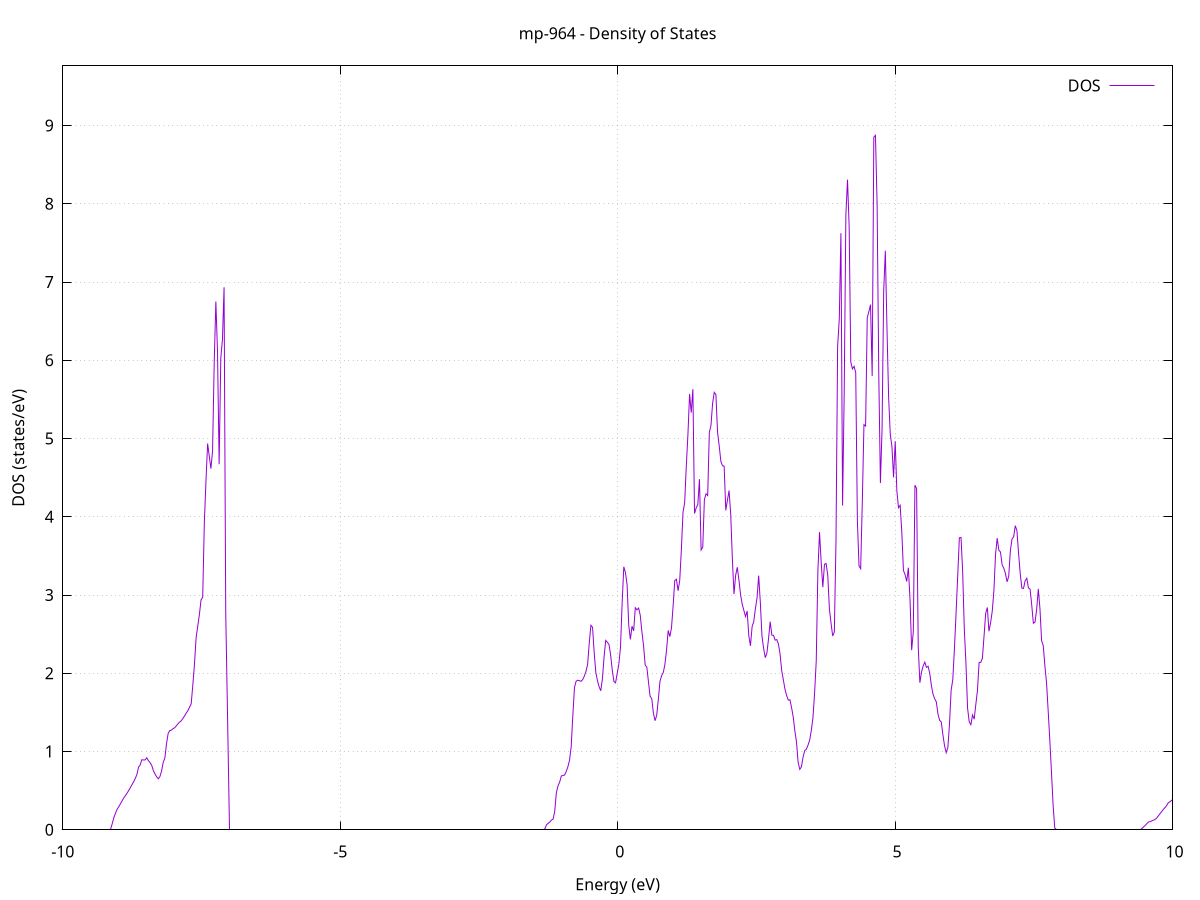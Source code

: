 set title 'mp-964 - Density of States'
set xlabel 'Energy (eV)'
set ylabel 'DOS (states/eV)'
set grid
set xrange [-10:10]
set yrange [0:9.762]
set xzeroaxis lt -1
set terminal png size 800,600
set output 'mp-964_dos_gnuplot.png'
plot '-' using 1:2 with lines title 'DOS'
-41.453100 0.000000
-41.423400 0.000000
-41.393800 0.000000
-41.364200 0.000000
-41.334500 0.000000
-41.304900 0.000000
-41.275200 0.000000
-41.245600 0.000000
-41.215900 0.000000
-41.186300 0.000000
-41.156600 0.000000
-41.127000 0.000000
-41.097300 0.000000
-41.067700 0.000000
-41.038000 0.000000
-41.008400 0.000000
-40.978800 0.000000
-40.949100 0.000000
-40.919500 0.000000
-40.889800 0.000000
-40.860200 0.000000
-40.830500 0.000000
-40.800900 0.000000
-40.771200 0.000000
-40.741600 0.000000
-40.711900 0.000000
-40.682300 0.000000
-40.652600 0.000000
-40.623000 0.000000
-40.593400 0.000000
-40.563700 0.000000
-40.534100 0.000000
-40.504400 0.000000
-40.474800 0.000000
-40.445100 0.000000
-40.415500 0.000000
-40.385800 0.000000
-40.356200 0.000000
-40.326500 0.000000
-40.296900 0.000000
-40.267200 0.000000
-40.237600 0.000000
-40.208000 0.000000
-40.178300 0.000000
-40.148700 0.000000
-40.119000 0.000000
-40.089400 0.000000
-40.059700 0.000000
-40.030100 0.000000
-40.000400 0.000000
-39.970800 0.000000
-39.941100 0.000000
-39.911500 0.000000
-39.881800 0.000000
-39.852200 0.000000
-39.822600 0.000000
-39.792900 0.000000
-39.763300 0.000000
-39.733600 0.000000
-39.704000 0.000000
-39.674300 0.000000
-39.644700 0.000000
-39.615000 0.000000
-39.585400 0.000000
-39.555700 0.000000
-39.526100 0.000000
-39.496400 0.000000
-39.466800 0.000000
-39.437200 0.000000
-39.407500 0.000000
-39.377900 0.000000
-39.348200 0.000000
-39.318600 0.000000
-39.288900 0.000000
-39.259300 0.000000
-39.229600 0.000000
-39.200000 0.000000
-39.170300 0.000000
-39.140700 0.000000
-39.111000 0.000000
-39.081400 0.000000
-39.051800 0.000000
-39.022100 0.000000
-38.992500 0.000000
-38.962800 0.000000
-38.933200 0.000000
-38.903500 0.000000
-38.873900 0.000000
-38.844200 0.000000
-38.814600 0.000000
-38.784900 0.000000
-38.755300 53.193200
-38.725600 245.544400
-38.696000 0.000000
-38.666400 0.000000
-38.636700 0.000000
-38.607100 0.000000
-38.577400 0.000000
-38.547800 0.000000
-38.518100 0.000000
-38.488500 0.000000
-38.458800 0.000000
-38.429200 0.000000
-38.399500 0.000000
-38.369900 0.000000
-38.340200 0.000000
-38.310600 0.000000
-38.281000 0.000000
-38.251300 0.000000
-38.221700 0.000000
-38.192000 0.000000
-38.162400 0.000000
-38.132700 0.000000
-38.103100 0.000000
-38.073400 0.000000
-38.043800 0.000000
-38.014100 0.000000
-37.984500 0.000000
-37.954800 0.000000
-37.925200 0.000000
-37.895600 0.000000
-37.865900 0.000000
-37.836300 0.000000
-37.806600 0.000000
-37.777000 0.000000
-37.747300 0.000000
-37.717700 0.000000
-37.688000 0.000000
-37.658400 0.000000
-37.628700 0.000000
-37.599100 0.000000
-37.569400 0.000000
-37.539800 0.000000
-37.510200 0.000000
-37.480500 0.000000
-37.450900 0.000000
-37.421200 0.000000
-37.391600 0.000000
-37.361900 0.000000
-37.332300 0.000000
-37.302600 0.000000
-37.273000 0.000000
-37.243300 0.000000
-37.213700 0.000000
-37.184000 0.000000
-37.154400 0.000000
-37.124800 0.000000
-37.095100 0.000000
-37.065500 0.000000
-37.035800 0.000000
-37.006200 0.000000
-36.976500 0.000000
-36.946900 0.000000
-36.917200 0.000000
-36.887600 0.000000
-36.857900 0.000000
-36.828300 0.000000
-36.798600 0.000000
-36.769000 0.000000
-36.739400 0.000000
-36.709700 0.000000
-36.680100 0.000000
-36.650400 0.000000
-36.620800 0.000000
-36.591100 0.000000
-36.561500 0.000000
-36.531800 0.000000
-36.502200 0.000000
-36.472500 0.000000
-36.442900 0.000000
-36.413200 0.000000
-36.383600 0.000000
-36.354000 0.000000
-36.324300 0.000000
-36.294700 0.000000
-36.265000 0.000000
-36.235400 0.000000
-36.205700 0.000000
-36.176100 0.000000
-36.146400 0.000000
-36.116800 0.000000
-36.087100 0.000000
-36.057500 0.000000
-36.027800 0.000000
-35.998200 0.000000
-35.968600 0.000000
-35.938900 0.000000
-35.909300 0.000000
-35.879600 0.000000
-35.850000 0.000000
-35.820300 0.000000
-35.790700 0.000000
-35.761000 0.000000
-35.731400 0.000000
-35.701700 0.000000
-35.672100 0.000000
-35.642400 0.000000
-35.612800 0.000000
-35.583200 0.000000
-35.553500 0.000000
-35.523900 0.000000
-35.494200 0.000000
-35.464600 0.000000
-35.434900 0.000000
-35.405300 0.000000
-35.375600 0.000000
-35.346000 0.000000
-35.316300 0.000000
-35.286700 0.000000
-35.257000 0.000000
-35.227400 0.000000
-35.197800 0.000000
-35.168100 0.000000
-35.138500 0.000000
-35.108800 0.000000
-35.079200 0.000000
-35.049500 0.000000
-35.019900 0.000000
-34.990200 0.000000
-34.960600 0.000000
-34.930900 0.000000
-34.901300 0.000000
-34.871600 0.000000
-34.842000 0.000000
-34.812400 0.000000
-34.782700 0.000000
-34.753100 0.000000
-34.723400 0.000000
-34.693800 0.000000
-34.664100 0.000000
-34.634500 0.000000
-34.604800 0.000000
-34.575200 0.000000
-34.545500 0.000000
-34.515900 0.000000
-34.486200 0.000000
-34.456600 0.000000
-34.427000 0.000000
-34.397300 0.000000
-34.367700 0.000000
-34.338000 0.000000
-34.308400 0.000000
-34.278700 0.000000
-34.249100 0.000000
-34.219400 0.000000
-34.189800 0.000000
-34.160100 0.000000
-34.130500 0.000000
-34.100800 0.000000
-34.071200 0.000000
-34.041500 0.000000
-34.011900 0.000000
-33.982300 0.000000
-33.952600 0.000000
-33.923000 0.000000
-33.893300 0.000000
-33.863700 0.000000
-33.834000 0.000000
-33.804400 0.000000
-33.774700 0.000000
-33.745100 0.000000
-33.715400 0.000000
-33.685800 0.000000
-33.656100 0.000000
-33.626500 0.000000
-33.596900 0.000000
-33.567200 0.000000
-33.537600 0.000000
-33.507900 0.000000
-33.478300 0.000000
-33.448600 0.000000
-33.419000 0.000000
-33.389300 0.000000
-33.359700 0.000000
-33.330000 0.000000
-33.300400 0.000000
-33.270700 0.000000
-33.241100 0.000000
-33.211500 0.000000
-33.181800 0.000000
-33.152200 0.000000
-33.122500 0.000000
-33.092900 0.000000
-33.063200 0.000000
-33.033600 0.000000
-33.003900 0.000000
-32.974300 0.000000
-32.944600 0.000000
-32.915000 0.000000
-32.885300 0.000000
-32.855700 0.000000
-32.826100 0.000000
-32.796400 0.000000
-32.766800 0.000000
-32.737100 0.000000
-32.707500 0.000000
-32.677800 0.000000
-32.648200 0.000000
-32.618500 0.000000
-32.588900 0.000000
-32.559200 0.000000
-32.529600 0.000000
-32.499900 0.000000
-32.470300 0.000000
-32.440700 0.000000
-32.411000 0.000000
-32.381400 0.000000
-32.351700 0.000000
-32.322100 0.000000
-32.292400 0.000000
-32.262800 0.000000
-32.233100 0.000000
-32.203500 0.000000
-32.173800 0.000000
-32.144200 0.000000
-32.114500 0.000000
-32.084900 0.000000
-32.055300 0.000000
-32.025600 0.000000
-31.996000 0.000000
-31.966300 0.000000
-31.936700 0.000000
-31.907000 0.000000
-31.877400 0.000000
-31.847700 0.000000
-31.818100 0.000000
-31.788400 0.000000
-31.758800 0.000000
-31.729100 0.000000
-31.699500 0.000000
-31.669900 0.000000
-31.640200 0.000000
-31.610600 0.000000
-31.580900 0.000000
-31.551300 0.000000
-31.521600 0.000000
-31.492000 0.000000
-31.462300 0.000000
-31.432700 0.000000
-31.403000 0.000000
-31.373400 0.000000
-31.343700 0.000000
-31.314100 0.000000
-31.284500 0.000000
-31.254800 0.000000
-31.225200 0.000000
-31.195500 0.000000
-31.165900 0.000000
-31.136200 0.000000
-31.106600 0.000000
-31.076900 0.000000
-31.047300 0.000000
-31.017600 0.000000
-30.988000 0.000000
-30.958300 0.000000
-30.928700 0.000000
-30.899100 0.000000
-30.869400 0.000000
-30.839800 0.000000
-30.810100 0.000000
-30.780500 0.000000
-30.750800 0.000000
-30.721200 0.000000
-30.691500 0.000000
-30.661900 0.000000
-30.632200 0.000000
-30.602600 0.000000
-30.572900 0.000000
-30.543300 0.000000
-30.513700 0.000000
-30.484000 0.000000
-30.454400 0.000000
-30.424700 0.000000
-30.395100 0.000000
-30.365400 0.000000
-30.335800 0.000000
-30.306100 0.000000
-30.276500 0.000000
-30.246800 0.000000
-30.217200 0.000000
-30.187500 0.000000
-30.157900 0.000000
-30.128300 0.000000
-30.098600 0.000000
-30.069000 0.000000
-30.039300 0.000000
-30.009700 0.000000
-29.980000 0.000000
-29.950400 0.000000
-29.920700 0.000000
-29.891100 0.000000
-29.861400 0.000000
-29.831800 0.000000
-29.802100 0.000000
-29.772500 0.000000
-29.742900 0.000000
-29.713200 0.000000
-29.683600 0.000000
-29.653900 0.000000
-29.624300 0.000000
-29.594600 0.000000
-29.565000 0.000000
-29.535300 0.000000
-29.505700 0.000000
-29.476000 0.000000
-29.446400 0.000000
-29.416700 0.000000
-29.387100 0.000000
-29.357500 0.000000
-29.327800 0.000000
-29.298200 0.000000
-29.268500 0.000000
-29.238900 0.000000
-29.209200 0.000000
-29.179600 0.000000
-29.149900 0.000000
-29.120300 0.000000
-29.090600 0.000000
-29.061000 0.000000
-29.031300 0.000000
-29.001700 0.000000
-28.972100 0.000000
-28.942400 0.000000
-28.912800 0.000000
-28.883100 0.000000
-28.853500 0.000000
-28.823800 0.000000
-28.794200 0.000000
-28.764500 0.000000
-28.734900 0.000000
-28.705200 0.000000
-28.675600 0.000000
-28.645900 0.000000
-28.616300 0.000000
-28.586700 0.000000
-28.557000 0.000000
-28.527400 0.000000
-28.497700 0.000000
-28.468100 0.000000
-28.438400 0.000000
-28.408800 0.000000
-28.379100 0.000000
-28.349500 0.000000
-28.319800 0.000000
-28.290200 0.000000
-28.260500 0.000000
-28.230900 0.000000
-28.201300 0.000000
-28.171600 0.000000
-28.142000 0.000000
-28.112300 0.000000
-28.082700 0.000000
-28.053000 0.000000
-28.023400 0.000000
-27.993700 0.000000
-27.964100 0.000000
-27.934400 0.000000
-27.904800 0.000000
-27.875100 0.000000
-27.845500 0.000000
-27.815900 0.000000
-27.786200 0.000000
-27.756600 0.000000
-27.726900 0.000000
-27.697300 0.000000
-27.667600 0.000000
-27.638000 0.000000
-27.608300 0.000000
-27.578700 0.000000
-27.549000 0.000000
-27.519400 0.000000
-27.489700 0.000000
-27.460100 0.000000
-27.430500 0.000000
-27.400800 0.000000
-27.371200 0.000000
-27.341500 0.000000
-27.311900 0.000000
-27.282200 0.000000
-27.252600 0.000000
-27.222900 0.000000
-27.193300 0.000000
-27.163600 0.000000
-27.134000 0.000000
-27.104300 0.000000
-27.074700 0.000000
-27.045100 0.000000
-27.015400 0.000000
-26.985800 0.000000
-26.956100 0.000000
-26.926500 0.000000
-26.896800 0.000000
-26.867200 0.000000
-26.837500 0.000000
-26.807900 0.000000
-26.778200 0.000000
-26.748600 0.000000
-26.718900 0.000000
-26.689300 0.000000
-26.659700 0.000000
-26.630000 0.000000
-26.600400 0.000000
-26.570700 0.000000
-26.541100 0.000000
-26.511400 0.000000
-26.481800 0.000000
-26.452100 0.000000
-26.422500 0.000000
-26.392800 0.000000
-26.363200 0.000000
-26.333500 0.000000
-26.303900 0.000000
-26.274300 0.000000
-26.244600 0.000000
-26.215000 0.000000
-26.185300 0.000000
-26.155700 0.000000
-26.126000 0.000000
-26.096400 0.000000
-26.066700 0.000000
-26.037100 0.000000
-26.007400 0.000000
-25.977800 0.000000
-25.948100 0.000000
-25.918500 0.000000
-25.888900 0.000000
-25.859200 0.000000
-25.829600 0.000000
-25.799900 0.000000
-25.770300 0.000000
-25.740600 0.000000
-25.711000 0.000000
-25.681300 0.000000
-25.651700 0.000000
-25.622000 0.000000
-25.592400 0.000000
-25.562700 0.000000
-25.533100 0.000000
-25.503500 0.000000
-25.473800 0.000000
-25.444200 0.000000
-25.414500 0.000000
-25.384900 0.000000
-25.355200 0.000000
-25.325600 0.000000
-25.295900 0.000000
-25.266300 0.000000
-25.236600 0.000000
-25.207000 0.000000
-25.177300 0.000000
-25.147700 0.000000
-25.118100 0.000000
-25.088400 0.000000
-25.058800 0.000000
-25.029100 0.000000
-24.999500 0.000000
-24.969800 0.000000
-24.940200 0.000000
-24.910500 0.000000
-24.880900 0.000000
-24.851200 0.000000
-24.821600 0.000000
-24.791900 0.000000
-24.762300 0.000000
-24.732700 0.000000
-24.703000 0.000000
-24.673400 0.000000
-24.643700 0.000000
-24.614100 0.000000
-24.584400 0.000000
-24.554800 0.000000
-24.525100 0.000000
-24.495500 0.000000
-24.465800 0.000000
-24.436200 0.000000
-24.406500 0.000000
-24.376900 0.000000
-24.347300 0.000000
-24.317600 0.000000
-24.288000 0.000000
-24.258300 0.000000
-24.228700 0.000000
-24.199000 0.000000
-24.169400 0.000000
-24.139700 0.000000
-24.110100 0.000000
-24.080400 0.000000
-24.050800 0.000000
-24.021100 0.000000
-23.991500 0.000000
-23.961900 0.000000
-23.932200 0.000000
-23.902600 0.000000
-23.872900 0.000000
-23.843300 0.000000
-23.813600 0.000000
-23.784000 0.000000
-23.754300 0.000000
-23.724700 0.000000
-23.695000 0.000000
-23.665400 0.000000
-23.635700 0.000000
-23.606100 0.000000
-23.576500 0.000000
-23.546800 0.000000
-23.517200 0.000000
-23.487500 0.000000
-23.457900 0.000000
-23.428200 0.000000
-23.398600 0.000000
-23.368900 0.000000
-23.339300 0.000000
-23.309600 0.000000
-23.280000 0.000000
-23.250300 0.000000
-23.220700 0.000000
-23.191100 0.000000
-23.161400 0.000000
-23.131800 0.000000
-23.102100 0.000000
-23.072500 0.000000
-23.042800 0.000000
-23.013200 0.000000
-22.983500 0.000000
-22.953900 0.000000
-22.924200 0.000000
-22.894600 0.000000
-22.864900 0.000000
-22.835300 0.000000
-22.805700 0.000000
-22.776000 0.000000
-22.746400 0.000000
-22.716700 0.000000
-22.687100 0.000000
-22.657400 0.000000
-22.627800 0.000000
-22.598100 0.000000
-22.568500 0.000000
-22.538800 0.000000
-22.509200 0.000000
-22.479500 0.000000
-22.449900 0.000000
-22.420300 0.000000
-22.390600 0.000000
-22.361000 0.000000
-22.331300 0.000000
-22.301700 0.000000
-22.272000 0.000000
-22.242400 0.000000
-22.212700 0.000000
-22.183100 0.000000
-22.153400 0.000000
-22.123800 0.000000
-22.094100 0.000000
-22.064500 0.000000
-22.034900 0.000000
-22.005200 0.000000
-21.975600 0.000000
-21.945900 0.000000
-21.916300 0.000000
-21.886600 0.000000
-21.857000 0.000000
-21.827300 0.000000
-21.797700 0.000000
-21.768000 0.000000
-21.738400 0.000000
-21.708700 0.000000
-21.679100 0.000000
-21.649500 0.000000
-21.619800 0.000000
-21.590200 0.000000
-21.560500 0.000000
-21.530900 0.000000
-21.501200 0.000000
-21.471600 0.000000
-21.441900 0.000000
-21.412300 0.000000
-21.382600 0.000000
-21.353000 0.000000
-21.323300 0.000000
-21.293700 0.000000
-21.264100 0.000000
-21.234400 0.000000
-21.204800 0.000000
-21.175100 0.000000
-21.145500 0.000000
-21.115800 0.000000
-21.086200 0.000000
-21.056500 0.000000
-21.026900 0.000000
-20.997200 0.000000
-20.967600 0.000000
-20.937900 0.000000
-20.908300 0.000000
-20.878700 0.000000
-20.849000 0.000000
-20.819400 0.000000
-20.789700 0.000000
-20.760100 0.000000
-20.730400 0.000000
-20.700800 0.000000
-20.671100 0.000000
-20.641500 0.000000
-20.611800 0.000000
-20.582200 0.000000
-20.552500 0.000000
-20.522900 0.000000
-20.493200 0.000000
-20.463600 0.000000
-20.434000 0.000000
-20.404300 0.000000
-20.374700 0.000000
-20.345000 0.000000
-20.315400 0.000000
-20.285700 0.000000
-20.256100 0.000000
-20.226400 0.000000
-20.196800 0.000000
-20.167100 0.000000
-20.137500 0.000000
-20.107800 0.000000
-20.078200 0.000000
-20.048600 0.000000
-20.018900 0.000000
-19.989300 0.000000
-19.959600 0.000000
-19.930000 0.000000
-19.900300 0.000000
-19.870700 0.000000
-19.841000 0.000000
-19.811400 0.000000
-19.781700 0.000000
-19.752100 0.000000
-19.722400 0.000000
-19.692800 0.000000
-19.663200 0.000000
-19.633500 0.000000
-19.603900 0.000000
-19.574200 0.000000
-19.544600 0.000000
-19.514900 0.000000
-19.485300 0.000000
-19.455600 0.000000
-19.426000 0.000000
-19.396300 0.000000
-19.366700 0.000000
-19.337000 0.000000
-19.307400 0.000000
-19.277800 0.000000
-19.248100 0.000000
-19.218500 0.000000
-19.188800 0.000000
-19.159200 0.000000
-19.129500 0.000000
-19.099900 0.000000
-19.070200 0.000000
-19.040600 0.000000
-19.010900 0.000000
-18.981300 0.000000
-18.951600 0.000000
-18.922000 0.000000
-18.892400 0.000000
-18.862700 0.000000
-18.833100 0.000000
-18.803400 0.000000
-18.773800 0.000000
-18.744100 0.000000
-18.714500 0.000000
-18.684800 0.000000
-18.655200 0.000000
-18.625500 0.000000
-18.595900 0.000000
-18.566200 0.000000
-18.536600 0.000000
-18.507000 0.000000
-18.477300 0.000000
-18.447700 0.000000
-18.418000 0.000000
-18.388400 0.000000
-18.358700 0.000000
-18.329100 0.000000
-18.299400 0.000000
-18.269800 0.000000
-18.240100 0.000000
-18.210500 0.000000
-18.180800 0.000000
-18.151200 0.000000
-18.121600 0.000000
-18.091900 0.000000
-18.062300 0.000000
-18.032600 0.000000
-18.003000 0.000000
-17.973300 0.000000
-17.943700 0.000000
-17.914000 0.000000
-17.884400 0.000000
-17.854700 0.000000
-17.825100 0.000000
-17.795400 0.000000
-17.765800 0.000000
-17.736200 0.000000
-17.706500 0.000000
-17.676900 0.000000
-17.647200 0.000000
-17.617600 0.000000
-17.587900 0.000000
-17.558300 0.000000
-17.528600 0.000000
-17.499000 0.000000
-17.469300 0.000000
-17.439700 0.000000
-17.410000 0.000000
-17.380400 0.000000
-17.350800 0.000000
-17.321100 0.000000
-17.291500 0.000000
-17.261800 0.000000
-17.232200 0.000000
-17.202500 0.000000
-17.172900 0.000000
-17.143200 0.000000
-17.113600 0.000000
-17.083900 0.000000
-17.054300 0.000000
-17.024600 0.000000
-16.995000 0.000000
-16.965400 0.000000
-16.935700 0.000000
-16.906100 0.000000
-16.876400 0.000000
-16.846800 0.000000
-16.817100 0.000000
-16.787500 0.000000
-16.757800 0.000000
-16.728200 0.000000
-16.698500 0.000000
-16.668900 0.000000
-16.639200 0.000000
-16.609600 0.000000
-16.580000 0.000000
-16.550300 0.000000
-16.520700 0.000000
-16.491000 0.000000
-16.461400 0.000000
-16.431700 0.000000
-16.402100 0.000000
-16.372400 0.000000
-16.342800 0.000000
-16.313100 0.000000
-16.283500 0.000000
-16.253800 0.000000
-16.224200 0.000000
-16.194600 0.000000
-16.164900 0.000000
-16.135300 0.000000
-16.105600 0.000000
-16.076000 0.000000
-16.046300 0.000000
-16.016700 0.000000
-15.987000 0.000000
-15.957400 0.000000
-15.927700 0.000000
-15.898100 0.000000
-15.868400 0.000000
-15.838800 0.000000
-15.809200 0.000000
-15.779500 0.000000
-15.749900 0.000000
-15.720200 0.000000
-15.690600 0.000000
-15.660900 0.000000
-15.631300 0.000000
-15.601600 0.000000
-15.572000 0.000000
-15.542300 0.000000
-15.512700 0.000000
-15.483000 0.000000
-15.453400 0.000000
-15.423800 0.000000
-15.394100 0.000000
-15.364500 0.000000
-15.334800 0.000000
-15.305200 0.000000
-15.275500 0.000000
-15.245900 0.000000
-15.216200 0.000000
-15.186600 0.000000
-15.156900 0.000000
-15.127300 0.000000
-15.097600 0.000000
-15.068000 0.000000
-15.038400 0.000000
-15.008700 0.000000
-14.979100 0.000000
-14.949400 0.000000
-14.919800 0.000000
-14.890100 0.000000
-14.860500 0.000000
-14.830800 0.000000
-14.801200 0.000000
-14.771500 0.000000
-14.741900 0.000000
-14.712200 0.000000
-14.682600 0.000000
-14.653000 0.000000
-14.623300 0.000000
-14.593700 0.000000
-14.564000 0.000000
-14.534400 0.000000
-14.504700 0.000000
-14.475100 0.000000
-14.445400 0.000000
-14.415800 0.000000
-14.386100 0.000000
-14.356500 0.000000
-14.326800 0.000000
-14.297200 0.000000
-14.267600 0.000000
-14.237900 0.000000
-14.208300 0.000000
-14.178600 0.000000
-14.149000 0.000000
-14.119300 0.000000
-14.089700 0.000000
-14.060000 0.000000
-14.030400 0.000000
-14.000700 0.000000
-13.971100 0.000000
-13.941400 0.000000
-13.911800 0.000000
-13.882200 0.000000
-13.852500 0.000000
-13.822900 0.000000
-13.793200 0.000000
-13.763600 0.000000
-13.733900 0.000000
-13.704300 0.000000
-13.674600 0.000000
-13.645000 0.000000
-13.615300 0.000000
-13.585700 0.000000
-13.556000 0.000000
-13.526400 0.000000
-13.496800 0.000000
-13.467100 0.000000
-13.437500 0.000000
-13.407800 0.000000
-13.378200 0.000000
-13.348500 0.000000
-13.318900 0.000000
-13.289200 0.000000
-13.259600 0.000000
-13.229900 0.000000
-13.200300 0.000000
-13.170600 0.000000
-13.141000 0.000000
-13.111400 0.000000
-13.081700 0.000000
-13.052100 0.000000
-13.022400 0.000000
-12.992800 0.000000
-12.963100 0.000000
-12.933500 0.000000
-12.903800 0.000000
-12.874200 0.000000
-12.844500 0.000000
-12.814900 0.000000
-12.785200 0.000000
-12.755600 0.000000
-12.726000 0.000000
-12.696300 0.000000
-12.666700 0.000000
-12.637000 0.000000
-12.607400 0.000000
-12.577700 0.000000
-12.548100 0.000000
-12.518400 0.000000
-12.488800 0.000000
-12.459100 0.000000
-12.429500 0.000000
-12.399800 0.000000
-12.370200 0.000000
-12.340600 0.000000
-12.310900 0.000000
-12.281300 0.000000
-12.251600 0.000000
-12.222000 0.000000
-12.192300 0.000000
-12.162700 0.000000
-12.133000 0.000000
-12.103400 0.000000
-12.073700 0.000000
-12.044100 0.000000
-12.014400 0.000000
-11.984800 0.000000
-11.955200 0.000000
-11.925500 0.000000
-11.895900 0.000000
-11.866200 0.000000
-11.836600 0.000000
-11.806900 0.000000
-11.777300 0.000000
-11.747600 0.000000
-11.718000 0.000000
-11.688300 0.000000
-11.658700 0.000000
-11.629000 0.000000
-11.599400 0.000000
-11.569800 0.000000
-11.540100 0.000000
-11.510500 0.000000
-11.480800 0.000000
-11.451200 0.000000
-11.421500 0.000000
-11.391900 0.000000
-11.362200 0.000000
-11.332600 0.000000
-11.302900 0.000000
-11.273300 0.000000
-11.243600 0.000000
-11.214000 0.000000
-11.184400 0.000000
-11.154700 0.000000
-11.125100 0.000000
-11.095400 0.000000
-11.065800 0.000000
-11.036100 0.000000
-11.006500 0.000000
-10.976800 0.000000
-10.947200 0.000000
-10.917500 0.000000
-10.887900 0.000000
-10.858200 0.000000
-10.828600 0.000000
-10.799000 0.000000
-10.769300 0.000000
-10.739700 0.000000
-10.710000 0.000000
-10.680400 0.000000
-10.650700 0.000000
-10.621100 0.000000
-10.591400 0.000000
-10.561800 0.000000
-10.532100 0.000000
-10.502500 0.000000
-10.472800 0.000000
-10.443200 0.000000
-10.413600 0.000000
-10.383900 0.000000
-10.354300 0.000000
-10.324600 0.000000
-10.295000 0.000000
-10.265300 0.000000
-10.235700 0.000000
-10.206000 0.000000
-10.176400 0.000000
-10.146700 0.000000
-10.117100 0.000000
-10.087400 0.000000
-10.057800 0.000000
-10.028200 0.000000
-9.998500 0.000000
-9.968900 0.000000
-9.939200 0.000000
-9.909600 0.000000
-9.879900 0.000000
-9.850300 0.000000
-9.820600 0.000000
-9.791000 0.000000
-9.761300 0.000000
-9.731700 0.000000
-9.702000 0.000000
-9.672400 0.000000
-9.642800 0.000000
-9.613100 0.000000
-9.583500 0.000000
-9.553800 0.000000
-9.524200 0.000000
-9.494500 0.000000
-9.464900 0.000000
-9.435200 0.000000
-9.405600 0.000000
-9.375900 0.000000
-9.346300 0.000000
-9.316600 0.000000
-9.287000 0.000000
-9.257400 0.000000
-9.227700 0.000000
-9.198100 0.000000
-9.168400 0.000000
-9.138800 0.000000
-9.109100 0.077900
-9.079500 0.155900
-9.049800 0.213800
-9.020200 0.263600
-8.990500 0.295000
-8.960900 0.331900
-8.931200 0.369900
-8.901600 0.406300
-8.872000 0.435900
-8.842300 0.467100
-8.812700 0.501000
-8.783000 0.537600
-8.753400 0.576100
-8.723700 0.612900
-8.694100 0.655600
-8.664400 0.706000
-8.634800 0.800400
-8.605100 0.828300
-8.575500 0.895000
-8.545800 0.891900
-8.516200 0.892700
-8.486600 0.919400
-8.456900 0.883400
-8.427300 0.858300
-8.397600 0.824100
-8.368000 0.756300
-8.338300 0.713000
-8.308700 0.678300
-8.279000 0.651400
-8.249400 0.680300
-8.219700 0.750700
-8.190100 0.861100
-8.160400 0.917800
-8.130800 1.099000
-8.101200 1.230500
-8.071500 1.268700
-8.041900 1.273100
-8.012200 1.292600
-7.982600 1.304000
-7.952900 1.329100
-7.923300 1.355500
-7.893600 1.376700
-7.864000 1.394000
-7.834300 1.423700
-7.804700 1.455600
-7.775000 1.491000
-7.745400 1.523300
-7.715800 1.566200
-7.686100 1.608200
-7.656500 1.849300
-7.626800 2.118300
-7.597200 2.452900
-7.567500 2.604100
-7.537900 2.751300
-7.508200 2.938900
-7.478600 2.971700
-7.448900 3.927600
-7.419300 4.459300
-7.389600 4.936200
-7.360000 4.771800
-7.330400 4.615000
-7.300700 4.841700
-7.271100 5.960100
-7.241400 6.750100
-7.211800 6.117800
-7.182100 4.670700
-7.152500 6.026100
-7.122800 6.262600
-7.093200 6.932700
-7.063500 2.787500
-7.033900 1.583100
-7.004200 0.000000
-6.974600 0.000000
-6.944900 0.000000
-6.915300 0.000000
-6.885700 0.000000
-6.856000 0.000000
-6.826400 0.000000
-6.796700 0.000000
-6.767100 0.000000
-6.737400 0.000000
-6.707800 0.000000
-6.678100 0.000000
-6.648500 0.000000
-6.618800 0.000000
-6.589200 0.000000
-6.559500 0.000000
-6.529900 0.000000
-6.500300 0.000000
-6.470600 0.000000
-6.441000 0.000000
-6.411300 0.000000
-6.381700 0.000000
-6.352000 0.000000
-6.322400 0.000000
-6.292700 0.000000
-6.263100 0.000000
-6.233400 0.000000
-6.203800 0.000000
-6.174100 0.000000
-6.144500 0.000000
-6.114900 0.000000
-6.085200 0.000000
-6.055600 0.000000
-6.025900 0.000000
-5.996300 0.000000
-5.966600 0.000000
-5.937000 0.000000
-5.907300 0.000000
-5.877700 0.000000
-5.848000 0.000000
-5.818400 0.000000
-5.788700 0.000000
-5.759100 0.000000
-5.729500 0.000000
-5.699800 0.000000
-5.670200 0.000000
-5.640500 0.000000
-5.610900 0.000000
-5.581200 0.000000
-5.551600 0.000000
-5.521900 0.000000
-5.492300 0.000000
-5.462600 0.000000
-5.433000 0.000000
-5.403300 0.000000
-5.373700 0.000000
-5.344100 0.000000
-5.314400 0.000000
-5.284800 0.000000
-5.255100 0.000000
-5.225500 0.000000
-5.195800 0.000000
-5.166200 0.000000
-5.136500 0.000000
-5.106900 0.000000
-5.077200 0.000000
-5.047600 0.000000
-5.017900 0.000000
-4.988300 0.000000
-4.958700 0.000000
-4.929000 0.000000
-4.899400 0.000000
-4.869700 0.000000
-4.840100 0.000000
-4.810400 0.000000
-4.780800 0.000000
-4.751100 0.000000
-4.721500 0.000000
-4.691800 0.000000
-4.662200 0.000000
-4.632500 0.000000
-4.602900 0.000000
-4.573300 0.000000
-4.543600 0.000000
-4.514000 0.000000
-4.484300 0.000000
-4.454700 0.000000
-4.425000 0.000000
-4.395400 0.000000
-4.365700 0.000000
-4.336100 0.000000
-4.306400 0.000000
-4.276800 0.000000
-4.247100 0.000000
-4.217500 0.000000
-4.187900 0.000000
-4.158200 0.000000
-4.128600 0.000000
-4.098900 0.000000
-4.069300 0.000000
-4.039600 0.000000
-4.010000 0.000000
-3.980300 0.000000
-3.950700 0.000000
-3.921000 0.000000
-3.891400 0.000000
-3.861700 0.000000
-3.832100 0.000000
-3.802500 0.000000
-3.772800 0.000000
-3.743200 0.000000
-3.713500 0.000000
-3.683900 0.000000
-3.654200 0.000000
-3.624600 0.000000
-3.594900 0.000000
-3.565300 0.000000
-3.535600 0.000000
-3.506000 0.000000
-3.476300 0.000000
-3.446700 0.000000
-3.417100 0.000000
-3.387400 0.000000
-3.357800 0.000000
-3.328100 0.000000
-3.298500 0.000000
-3.268800 0.000000
-3.239200 0.000000
-3.209500 0.000000
-3.179900 0.000000
-3.150200 0.000000
-3.120600 0.000000
-3.090900 0.000000
-3.061300 0.000000
-3.031700 0.000000
-3.002000 0.000000
-2.972400 0.000000
-2.942700 0.000000
-2.913100 0.000000
-2.883400 0.000000
-2.853800 0.000000
-2.824100 0.000000
-2.794500 0.000000
-2.764800 0.000000
-2.735200 0.000000
-2.705500 0.000000
-2.675900 0.000000
-2.646300 0.000000
-2.616600 0.000000
-2.587000 0.000000
-2.557300 0.000000
-2.527700 0.000000
-2.498000 0.000000
-2.468400 0.000000
-2.438700 0.000000
-2.409100 0.000000
-2.379400 0.000000
-2.349800 0.000000
-2.320100 0.000000
-2.290500 0.000000
-2.260900 0.000000
-2.231200 0.000000
-2.201600 0.000000
-2.171900 0.000000
-2.142300 0.000000
-2.112600 0.000000
-2.083000 0.000000
-2.053300 0.000000
-2.023700 0.000000
-1.994000 0.000000
-1.964400 0.000000
-1.934700 0.000000
-1.905100 0.000000
-1.875500 0.000000
-1.845800 0.000000
-1.816200 0.000000
-1.786500 0.000000
-1.756900 0.000000
-1.727200 0.000000
-1.697600 0.000000
-1.667900 0.000000
-1.638300 0.000000
-1.608600 0.000000
-1.579000 0.000000
-1.549300 0.000000
-1.519700 0.000000
-1.490100 0.000000
-1.460400 0.000000
-1.430800 0.000000
-1.401100 0.000000
-1.371500 0.000000
-1.341800 0.000000
-1.312200 0.011900
-1.282500 0.063800
-1.252900 0.082000
-1.223200 0.098600
-1.193600 0.123000
-1.163900 0.136100
-1.134300 0.233100
-1.104700 0.473300
-1.075000 0.561000
-1.045400 0.608100
-1.015700 0.686600
-0.986100 0.693700
-0.956400 0.699800
-0.926800 0.745000
-0.897100 0.803200
-0.867500 0.888900
-0.837800 1.059000
-0.808200 1.454800
-0.778500 1.815700
-0.748900 1.898300
-0.719300 1.911200
-0.689600 1.906000
-0.660000 1.896700
-0.630300 1.918300
-0.600700 1.963500
-0.571000 2.024300
-0.541400 2.112400
-0.511700 2.387300
-0.482100 2.613700
-0.452400 2.587600
-0.422800 2.263500
-0.393100 2.009100
-0.363500 1.904700
-0.333900 1.827000
-0.304200 1.776200
-0.274600 1.927200
-0.244900 2.207200
-0.215300 2.420400
-0.185600 2.397100
-0.156000 2.368400
-0.126300 2.233200
-0.096700 2.041400
-0.067000 1.893600
-0.037400 1.877800
-0.007700 2.000500
0.021900 2.115700
0.051500 2.335400
0.081200 2.898900
0.110800 3.361200
0.140500 3.286600
0.170100 3.131600
0.199800 2.615500
0.229400 2.432800
0.259100 2.602300
0.288700 2.541300
0.318400 2.838000
0.348000 2.809600
0.377700 2.833100
0.407300 2.742600
0.436900 2.532200
0.466600 2.355400
0.496200 2.105500
0.525900 2.077700
0.555500 1.890400
0.585200 1.704800
0.614800 1.676500
0.644500 1.488800
0.674100 1.394000
0.703800 1.462400
0.733400 1.667700
0.763100 1.898300
0.792700 1.969800
0.822300 2.009700
0.852000 2.112600
0.881600 2.299500
0.911300 2.547500
0.940900 2.468600
0.970600 2.582100
1.000200 2.865300
1.029900 3.186000
1.059500 3.201700
1.089200 3.055100
1.118800 3.185700
1.148500 3.578000
1.178100 4.059600
1.207700 4.177400
1.237400 4.650600
1.267000 5.054900
1.296700 5.568900
1.326300 5.330900
1.356000 5.630800
1.385600 4.041900
1.415300 4.113300
1.444900 4.157100
1.474600 4.480500
1.504200 3.576200
1.533900 3.612100
1.563500 4.219500
1.593100 4.293100
1.622800 4.270900
1.652400 5.080700
1.682100 5.168200
1.711700 5.452100
1.741400 5.590600
1.771000 5.561800
1.800700 5.078900
1.830300 4.907200
1.860000 4.710300
1.889600 4.652200
1.919300 4.647600
1.948900 4.082600
1.978500 4.211900
2.008200 4.335000
2.037800 4.029600
2.067500 3.464200
2.097100 3.011500
2.126800 3.252300
2.156400 3.354800
2.186100 3.189800
2.215700 3.003300
2.245400 2.881000
2.275000 2.802900
2.304700 2.725500
2.334300 2.795600
2.363900 2.480500
2.393600 2.351200
2.423200 2.596000
2.452900 2.659700
2.482500 2.824700
2.512200 2.962500
2.541800 3.247600
2.571500 2.905700
2.601100 2.474500
2.630800 2.320000
2.660400 2.199500
2.690100 2.258800
2.719700 2.443700
2.749300 2.659800
2.779000 2.488200
2.808600 2.484200
2.838300 2.423500
2.867900 2.430400
2.897600 2.374700
2.927200 2.245700
2.956900 2.035300
2.986500 1.915700
3.016200 1.795400
3.045800 1.714700
3.075500 1.657400
3.105100 1.661100
3.134700 1.561100
3.164400 1.442300
3.194000 1.262100
3.223700 1.118800
3.253300 0.858400
3.283000 0.772100
3.312600 0.805300
3.342300 0.931500
3.371900 1.012500
3.401600 1.029900
3.431200 1.081700
3.460900 1.146300
3.490500 1.268900
3.520100 1.432200
3.549800 1.749600
3.579400 2.159200
3.609100 3.311700
3.638700 3.803400
3.668400 3.415600
3.698000 3.100700
3.727700 3.393600
3.757300 3.403100
3.787000 3.250700
3.816600 2.823100
3.846300 2.636200
3.875900 2.476400
3.905500 2.528000
3.935200 3.684400
3.964800 6.178100
3.994500 6.525700
4.024100 7.624100
4.053800 4.142600
4.083400 5.590100
4.113100 7.849900
4.142700 8.307900
4.172400 7.715400
4.202000 5.977800
4.231700 5.889200
4.261300 5.922800
4.290900 5.841300
4.320600 3.955400
4.350200 3.372400
4.379900 3.336300
4.409500 4.190200
4.439200 5.177600
4.468800 5.159000
4.498500 6.544000
4.528100 6.624300
4.557800 6.709800
4.587400 5.798800
4.617100 8.851600
4.646700 8.874800
4.676300 7.990900
4.706000 5.840500
4.735600 4.430900
4.765300 5.113800
4.794900 6.882200
4.824600 7.399200
4.854200 6.402200
4.883900 5.524800
4.913500 5.053500
4.943200 4.899600
4.972800 4.503200
5.002500 4.965300
5.032100 4.332200
5.061700 4.116100
5.091400 4.147100
5.121000 3.810500
5.150700 3.314200
5.180300 3.260700
5.210000 3.172700
5.239600 3.348700
5.269300 2.942800
5.298900 2.295300
5.328600 2.530200
5.358200 4.403900
5.387900 4.359800
5.417500 2.334700
5.447100 1.879100
5.476800 2.015200
5.506400 2.094400
5.536100 2.142200
5.565700 2.075900
5.595400 2.089100
5.625000 1.998900
5.654700 1.843700
5.684300 1.731900
5.714000 1.673700
5.743600 1.634000
5.773300 1.478800
5.802900 1.398100
5.832500 1.379400
5.862200 1.211500
5.891800 1.074000
5.921500 0.985300
5.951100 1.048200
5.980800 1.346600
6.010400 1.784200
6.040100 1.917300
6.069700 2.314000
6.099400 2.768800
6.129000 3.244700
6.158700 3.731500
6.188300 3.736100
6.217900 3.306000
6.247600 2.567200
6.277200 2.130200
6.306900 1.553300
6.336500 1.378300
6.366200 1.342900
6.395800 1.466400
6.425500 1.414000
6.455100 1.599800
6.484800 1.778800
6.514400 2.138300
6.544100 2.139800
6.573700 2.191700
6.603400 2.474400
6.633000 2.766200
6.662600 2.841100
6.692300 2.536600
6.721900 2.647200
6.751600 2.794400
6.781200 3.054200
6.810900 3.521500
6.840500 3.726700
6.870200 3.571700
6.899800 3.550100
6.929500 3.385100
6.959100 3.343200
6.988800 3.277200
7.018400 3.168600
7.048000 3.237000
7.077700 3.565000
7.107300 3.716400
7.137000 3.742500
7.166600 3.886200
7.196300 3.821600
7.225900 3.532400
7.255600 3.274500
7.285200 3.088000
7.314900 3.084400
7.344500 3.182600
7.374200 3.214100
7.403800 3.091100
7.433400 3.075300
7.463100 2.871200
7.492700 2.639200
7.522400 2.653500
7.552000 2.816200
7.581700 3.078500
7.611300 2.826000
7.641000 2.416000
7.670600 2.353600
7.700300 2.095800
7.729900 1.877900
7.759600 1.516400
7.789200 1.143000
7.818800 0.736000
7.848500 0.310500
7.878100 0.023200
7.907800 0.000000
7.937400 0.000000
7.967100 0.000000
7.996700 0.000000
8.026400 0.000000
8.056000 0.000000
8.085700 0.000000
8.115300 0.000000
8.145000 0.000000
8.174600 0.000000
8.204200 0.000000
8.233900 0.000000
8.263500 0.000000
8.293200 0.000000
8.322800 0.000000
8.352500 0.000000
8.382100 0.000000
8.411800 0.000000
8.441400 0.000000
8.471100 0.000000
8.500700 0.000000
8.530400 0.000000
8.560000 0.000000
8.589600 0.000000
8.619300 0.000000
8.648900 0.000000
8.678600 0.000000
8.708200 0.000000
8.737900 0.000000
8.767500 0.000000
8.797200 0.000000
8.826800 0.000000
8.856500 0.000000
8.886100 0.000000
8.915800 0.000000
8.945400 0.000000
8.975000 0.000000
9.004700 0.000000
9.034300 0.000000
9.064000 0.000000
9.093600 0.000000
9.123300 0.000000
9.152900 0.000000
9.182600 0.000000
9.212200 0.000000
9.241900 0.000000
9.271500 0.000000
9.301200 0.000000
9.330800 0.000000
9.360400 0.000000
9.390100 0.000000
9.419700 0.000000
9.449400 0.015400
9.479000 0.036800
9.508700 0.056500
9.538300 0.078300
9.568000 0.099100
9.597600 0.105000
9.627300 0.113700
9.656900 0.122900
9.686600 0.132400
9.716200 0.150500
9.745800 0.178200
9.775500 0.205800
9.805100 0.233700
9.834800 0.260800
9.864400 0.283300
9.894100 0.308800
9.923700 0.345000
9.953400 0.357700
9.983000 0.375700
10.012700 0.393000
10.042300 0.469000
10.072000 0.562400
10.101600 0.650200
10.131200 0.680100
10.160900 0.697300
10.190500 0.721600
10.220200 0.740900
10.249800 0.768800
10.279500 0.804900
10.309100 0.846500
10.338800 0.881600
10.368400 0.925800
10.398100 0.976100
10.427700 1.001600
10.457400 1.026000
10.487000 1.029700
10.516600 1.021600
10.546300 1.030800
10.575900 1.048800
10.605600 1.062200
10.635200 1.073400
10.664900 1.070700
10.694500 1.084100
10.724200 1.116700
10.753800 1.168300
10.783500 1.224800
10.813100 1.250500
10.842800 1.262800
10.872400 1.292400
10.902000 1.317800
10.931700 1.339100
10.961300 1.369800
10.991000 1.409700
11.020600 1.418900
11.050300 1.452700
11.079900 1.479500
11.109600 1.517500
11.139200 1.561900
11.168900 1.578200
11.198500 1.582000
11.228200 1.573200
11.257800 1.595200
11.287400 1.659000
11.317100 1.789500
11.346700 1.834000
11.376400 1.946400
11.406000 2.030900
11.435700 2.110700
11.465300 2.129700
11.495000 2.092400
11.524600 2.070400
11.554300 2.046800
11.583900 1.992400
11.613600 1.953100
11.643200 1.921100
11.672800 1.934500
11.702500 2.011400
11.732100 2.097400
11.761800 2.194600
11.791400 2.389700
11.821100 2.369800
11.850700 2.384200
11.880400 2.305300
11.910000 2.257700
11.939700 2.212300
11.969300 2.128000
11.999000 2.081600
12.028600 2.013500
12.058200 1.907200
12.087900 1.847200
12.117500 1.848000
12.147200 1.857600
12.176800 1.915700
12.206500 1.983100
12.236100 2.002700
12.265800 2.109800
12.295400 2.186700
12.325100 2.274600
12.354700 2.053800
12.384400 1.951300
12.414000 1.902300
12.443600 1.917800
12.473300 1.906500
12.502900 1.825900
12.532600 1.787800
12.562200 1.759900
12.591900 1.760800
12.621500 1.793900
12.651200 1.704000
12.680800 1.619800
12.710500 1.673800
12.740100 1.750200
12.769800 1.854700
12.799400 2.107600
12.829000 2.340900
12.858700 2.546600
12.888300 2.864100
12.918000 2.898800
12.947600 3.050900
12.977300 3.238100
13.006900 3.324600
13.036600 3.343000
13.066200 3.474400
13.095900 3.654700
13.125500 3.762100
13.155200 3.264500
13.184800 3.006400
13.214400 2.808000
13.244100 2.576000
13.273700 2.523700
13.303400 2.645800
13.333000 2.977800
13.362700 3.262000
13.392300 3.405200
13.422000 3.374600
13.451600 3.203200
13.481300 3.244500
13.510900 3.260700
13.540600 3.102000
13.570200 2.741400
13.599800 2.700600
13.629500 2.676100
13.659100 2.640600
13.688800 2.630800
13.718400 2.556200
13.748100 2.517100
13.777700 2.419700
13.807400 2.236200
13.837000 1.939500
13.866700 1.740900
13.896300 1.584000
13.926000 1.431900
13.955600 1.301000
13.985200 1.170400
14.014900 1.016300
14.044500 0.885100
14.074200 0.759500
14.103800 0.673600
14.133500 0.610800
14.163100 0.564700
14.192800 0.549000
14.222400 0.520500
14.252100 0.362400
14.281700 0.240800
14.311400 0.169000
14.341000 0.115900
14.370600 0.078400
14.400300 0.044200
14.429900 0.018100
14.459600 0.010100
14.489200 0.004900
14.518900 0.000800
14.548500 0.000300
14.578200 0.000000
14.607800 0.000000
14.637500 0.000000
14.667100 0.000000
14.696800 0.000000
14.726400 0.000000
14.756000 0.000000
14.785700 0.000000
14.815300 0.000000
14.845000 0.000000
14.874600 0.000000
14.904300 0.000000
14.933900 0.000000
14.963600 0.000000
14.993200 0.000000
15.022900 0.000000
15.052500 0.000000
15.082200 0.000000
15.111800 0.000000
15.141400 0.000000
15.171100 0.000000
15.200700 0.000000
15.230400 0.000000
15.260000 0.000000
15.289700 0.000000
15.319300 0.000000
15.349000 0.000000
15.378600 0.000000
15.408300 0.000000
15.437900 0.000000
15.467600 0.000000
15.497200 0.000000
15.526800 0.000000
15.556500 0.000000
15.586100 0.000000
15.615800 0.000000
15.645400 0.000000
15.675100 0.000000
15.704700 0.000000
15.734400 0.000000
15.764000 0.000000
15.793700 0.000000
15.823300 0.000000
15.853000 0.000000
15.882600 0.000000
15.912200 0.000000
15.941900 0.000000
15.971500 0.000000
16.001200 0.000000
16.030800 0.000000
16.060500 0.000000
16.090100 0.000000
16.119800 0.000000
16.149400 0.000000
16.179100 0.000000
16.208700 0.000000
16.238400 0.000000
16.268000 0.000000
16.297600 0.000000
16.327300 0.000000
16.356900 0.000000
16.386600 0.000000
16.416200 0.000000
16.445900 0.000000
16.475500 0.000000
16.505200 0.000000
16.534800 0.000000
16.564500 0.000000
16.594100 0.000000
16.623800 0.000000
16.653400 0.000000
16.683000 0.000000
16.712700 0.000000
16.742300 0.000000
16.772000 0.000000
16.801600 0.000000
16.831300 0.000000
16.860900 0.000000
16.890600 0.000000
16.920200 0.000000
16.949900 0.000000
16.979500 0.000000
17.009200 0.000000
17.038800 0.000000
17.068400 0.000000
17.098100 0.000000
17.127700 0.000000
17.157400 0.000000
17.187000 0.000000
17.216700 0.000000
17.246300 0.000000
17.276000 0.000000
17.305600 0.000000
17.335300 0.000000
17.364900 0.000000
17.394600 0.000000
17.424200 0.000000
17.453800 0.000000
17.483500 0.000000
17.513100 0.000000
17.542800 0.000000
17.572400 0.000000
17.602100 0.000000
17.631700 0.000000
17.661400 0.000000
17.691000 0.000000
17.720700 0.000000
17.750300 0.000000
17.780000 0.000000
17.809600 0.000000
17.839200 0.000000
e
